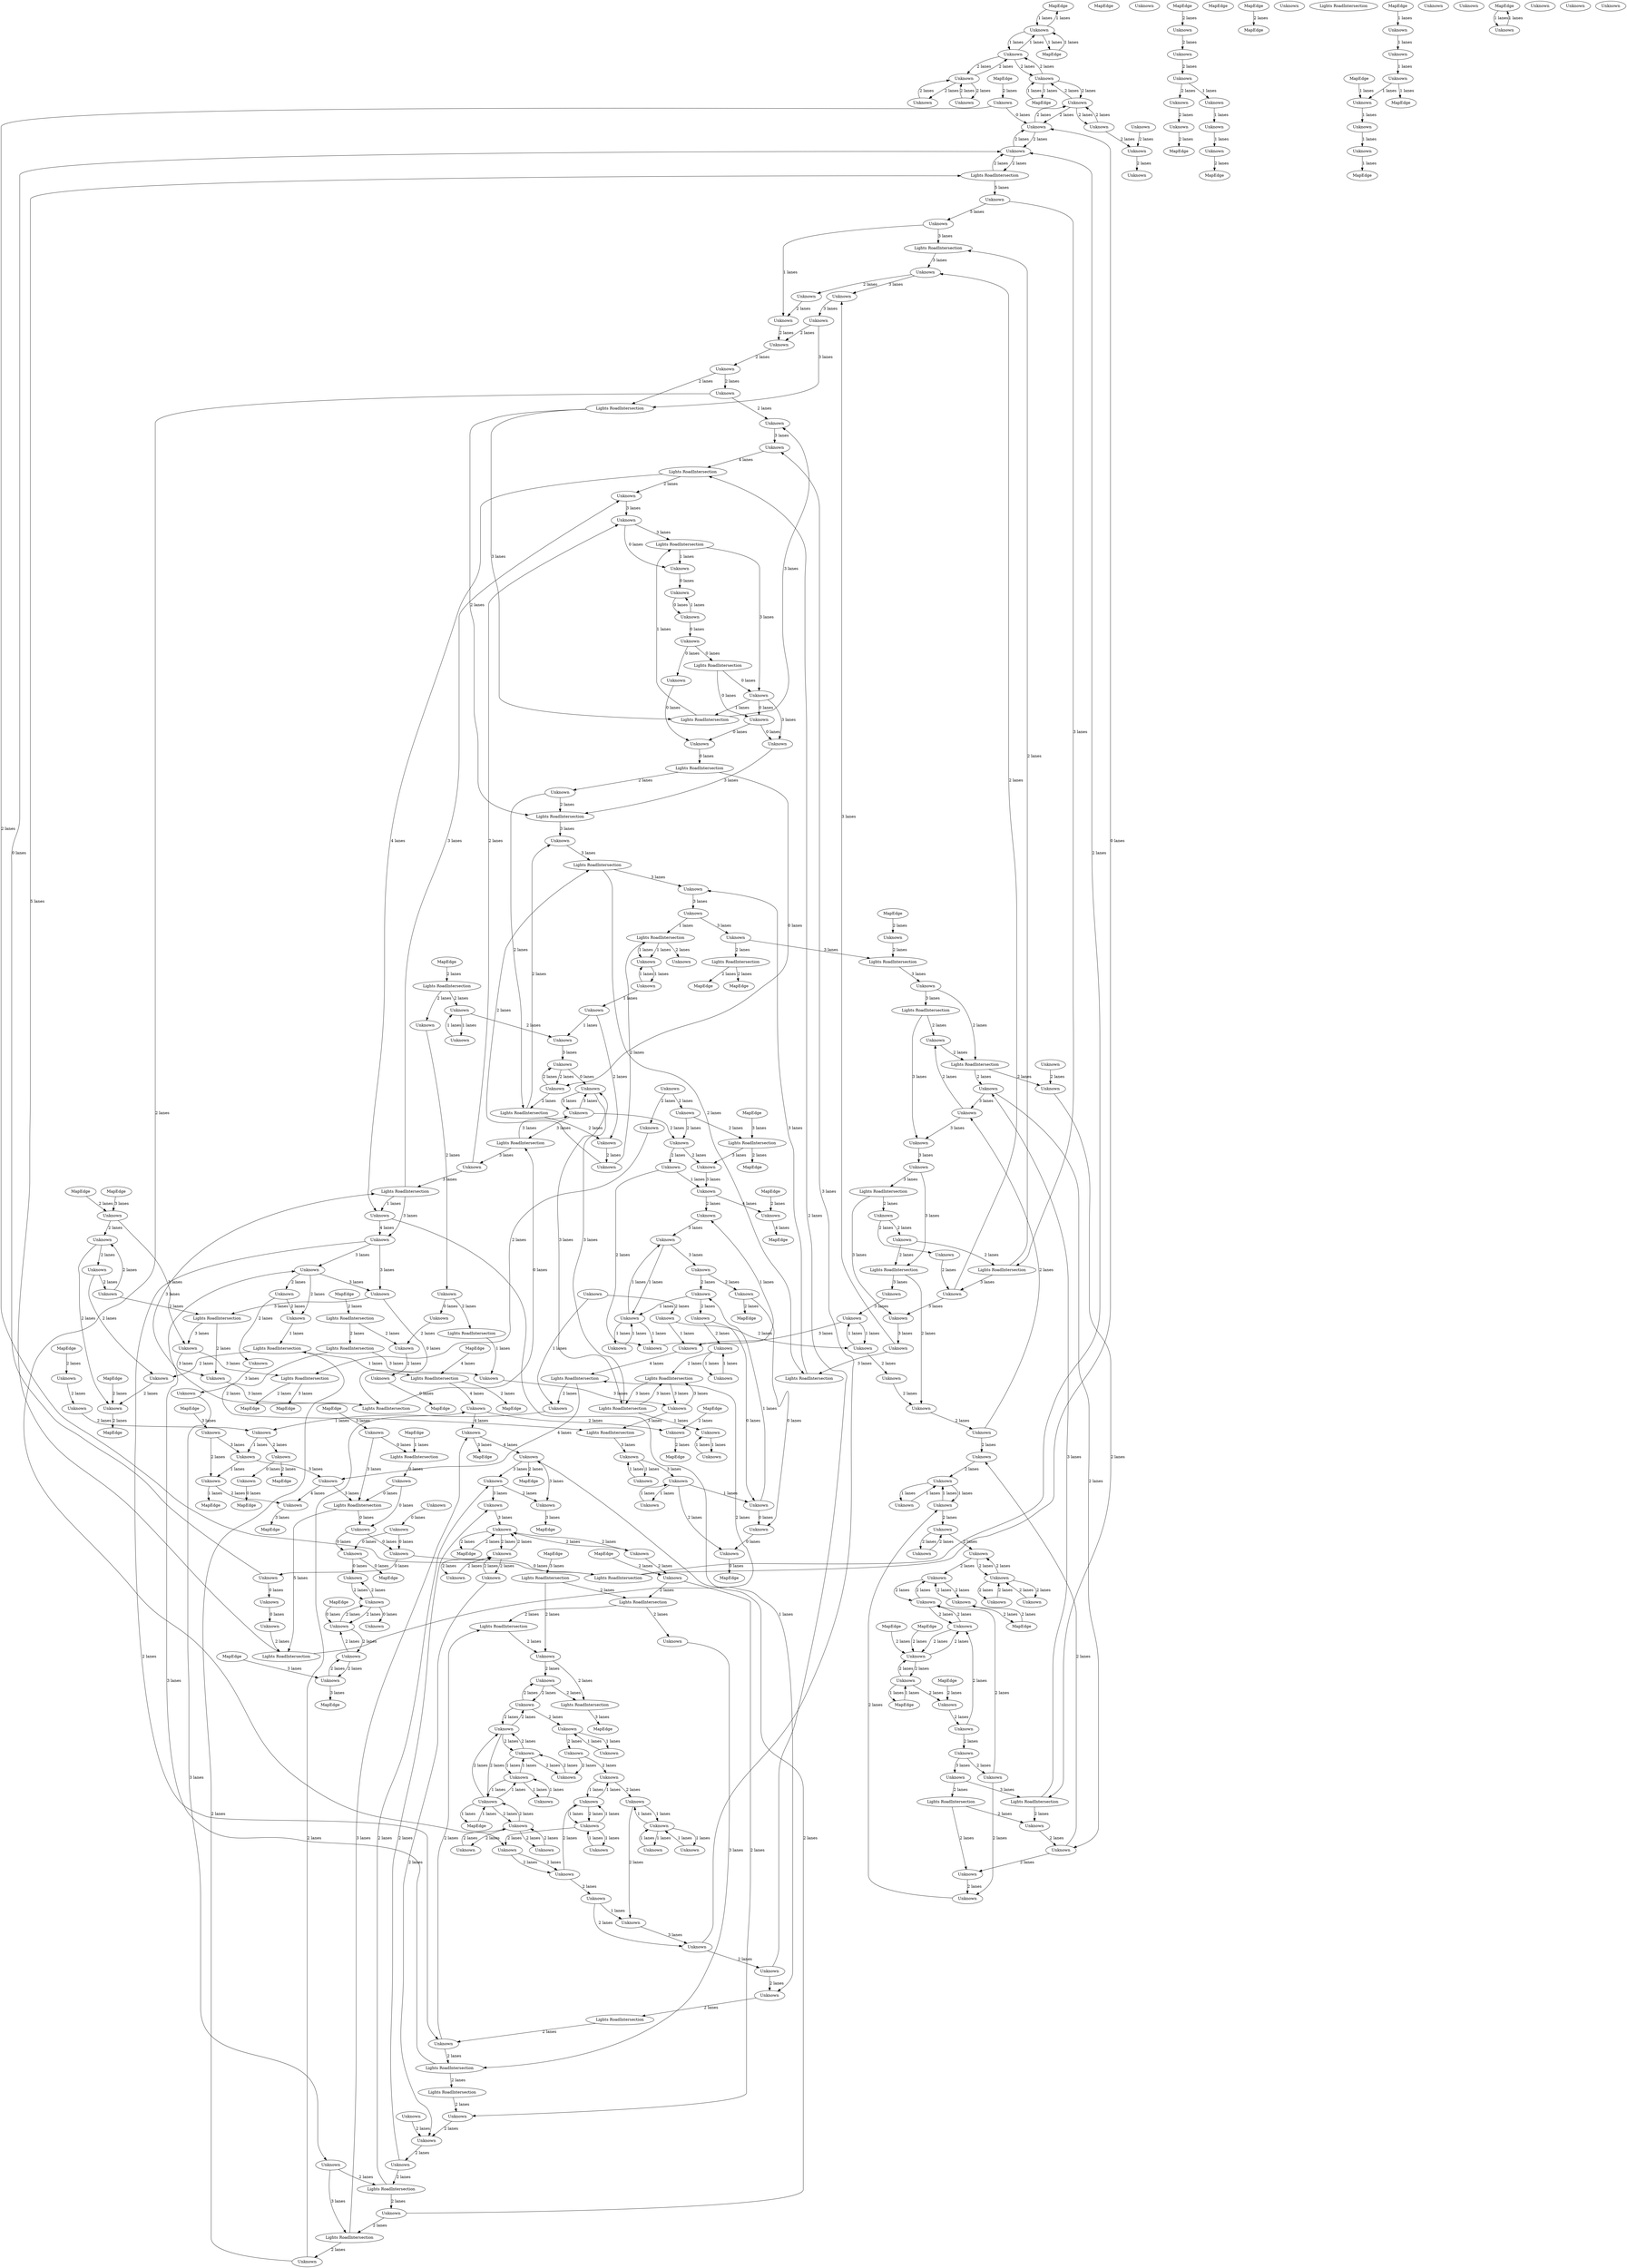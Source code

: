 digraph {
    0 [ label = "MapEdge" ]
    1 [ label = "MapEdge" ]
    2 [ label = "MapEdge" ]
    3 [ label = "MapEdge" ]
    4 [ label = "MapEdge" ]
    5 [ label = "MapEdge" ]
    6 [ label = "MapEdge" ]
    7 [ label = "MapEdge" ]
    8 [ label = "MapEdge" ]
    9 [ label = "Unknown" ]
    10 [ label = "Lights RoadIntersection" ]
    11 [ label = "Unknown" ]
    12 [ label = "Unknown" ]
    13 [ label = "Unknown" ]
    14 [ label = "Lights RoadIntersection" ]
    15 [ label = "Unknown" ]
    16 [ label = "Unknown" ]
    17 [ label = "Unknown" ]
    18 [ label = "Lights RoadIntersection" ]
    19 [ label = "Lights RoadIntersection" ]
    20 [ label = "Unknown" ]
    21 [ label = "Unknown" ]
    22 [ label = "MapEdge" ]
    23 [ label = "MapEdge" ]
    24 [ label = "MapEdge" ]
    25 [ label = "Unknown" ]
    26 [ label = "Unknown" ]
    27 [ label = "Unknown" ]
    28 [ label = "Unknown" ]
    29 [ label = "MapEdge" ]
    30 [ label = "MapEdge" ]
    31 [ label = "Unknown" ]
    32 [ label = "Lights RoadIntersection" ]
    33 [ label = "Unknown" ]
    34 [ label = "Unknown" ]
    35 [ label = "Unknown" ]
    36 [ label = "Unknown" ]
    37 [ label = "Unknown" ]
    38 [ label = "Unknown" ]
    39 [ label = "Unknown" ]
    40 [ label = "Unknown" ]
    41 [ label = "Unknown" ]
    42 [ label = "MapEdge" ]
    43 [ label = "Unknown" ]
    44 [ label = "Unknown" ]
    45 [ label = "MapEdge" ]
    46 [ label = "MapEdge" ]
    47 [ label = "Unknown" ]
    48 [ label = "Unknown" ]
    49 [ label = "Unknown" ]
    50 [ label = "Unknown" ]
    51 [ label = "MapEdge" ]
    52 [ label = "MapEdge" ]
    53 [ label = "Unknown" ]
    54 [ label = "Lights RoadIntersection" ]
    55 [ label = "Unknown" ]
    56 [ label = "Unknown" ]
    57 [ label = "Unknown" ]
    58 [ label = "Unknown" ]
    59 [ label = "Unknown" ]
    60 [ label = "Unknown" ]
    61 [ label = "Unknown" ]
    62 [ label = "Unknown" ]
    63 [ label = "MapEdge" ]
    64 [ label = "Unknown" ]
    65 [ label = "Lights RoadIntersection" ]
    66 [ label = "Unknown" ]
    67 [ label = "Unknown" ]
    68 [ label = "MapEdge" ]
    69 [ label = "Lights RoadIntersection" ]
    70 [ label = "MapEdge" ]
    71 [ label = "Unknown" ]
    72 [ label = "Unknown" ]
    73 [ label = "Unknown" ]
    74 [ label = "Lights RoadIntersection" ]
    75 [ label = "MapEdge" ]
    76 [ label = "Unknown" ]
    77 [ label = "Unknown" ]
    78 [ label = "Lights RoadIntersection" ]
    79 [ label = "Unknown" ]
    80 [ label = "Lights RoadIntersection" ]
    81 [ label = "Lights RoadIntersection" ]
    82 [ label = "Lights RoadIntersection" ]
    83 [ label = "Unknown" ]
    84 [ label = "Lights RoadIntersection" ]
    85 [ label = "Lights RoadIntersection" ]
    86 [ label = "MapEdge" ]
    87 [ label = "MapEdge" ]
    88 [ label = "Unknown" ]
    89 [ label = "Unknown" ]
    90 [ label = "Unknown" ]
    91 [ label = "Lights RoadIntersection" ]
    92 [ label = "Unknown" ]
    93 [ label = "Unknown" ]
    94 [ label = "Unknown" ]
    95 [ label = "Unknown" ]
    96 [ label = "Unknown" ]
    97 [ label = "Unknown" ]
    98 [ label = "Unknown" ]
    99 [ label = "Unknown" ]
    100 [ label = "Unknown" ]
    101 [ label = "Unknown" ]
    102 [ label = "Unknown" ]
    103 [ label = "Unknown" ]
    104 [ label = "Unknown" ]
    105 [ label = "Unknown" ]
    106 [ label = "Unknown" ]
    107 [ label = "Unknown" ]
    108 [ label = "Unknown" ]
    109 [ label = "Unknown" ]
    110 [ label = "Unknown" ]
    111 [ label = "Unknown" ]
    112 [ label = "Unknown" ]
    113 [ label = "Unknown" ]
    114 [ label = "Unknown" ]
    115 [ label = "Unknown" ]
    116 [ label = "MapEdge" ]
    117 [ label = "Unknown" ]
    118 [ label = "Unknown" ]
    119 [ label = "Unknown" ]
    120 [ label = "Unknown" ]
    121 [ label = "Unknown" ]
    122 [ label = "Unknown" ]
    123 [ label = "MapEdge" ]
    124 [ label = "MapEdge" ]
    125 [ label = "Unknown" ]
    126 [ label = "Unknown" ]
    127 [ label = "Unknown" ]
    128 [ label = "Unknown" ]
    129 [ label = "MapEdge" ]
    130 [ label = "Unknown" ]
    131 [ label = "Unknown" ]
    132 [ label = "MapEdge" ]
    133 [ label = "Unknown" ]
    134 [ label = "Lights RoadIntersection" ]
    135 [ label = "Unknown" ]
    136 [ label = "Lights RoadIntersection" ]
    137 [ label = "Lights RoadIntersection" ]
    138 [ label = "Unknown" ]
    139 [ label = "MapEdge" ]
    140 [ label = "Unknown" ]
    141 [ label = "Lights RoadIntersection" ]
    142 [ label = "Unknown" ]
    143 [ label = "Unknown" ]
    144 [ label = "Unknown" ]
    145 [ label = "Unknown" ]
    146 [ label = "Unknown" ]
    147 [ label = "Unknown" ]
    148 [ label = "Lights RoadIntersection" ]
    149 [ label = "Unknown" ]
    150 [ label = "Unknown" ]
    151 [ label = "MapEdge" ]
    152 [ label = "Unknown" ]
    153 [ label = "Unknown" ]
    154 [ label = "MapEdge" ]
    155 [ label = "Unknown" ]
    156 [ label = "Unknown" ]
    157 [ label = "Unknown" ]
    158 [ label = "Unknown" ]
    159 [ label = "Unknown" ]
    160 [ label = "Lights RoadIntersection" ]
    161 [ label = "Unknown" ]
    162 [ label = "Unknown" ]
    163 [ label = "Unknown" ]
    164 [ label = "Unknown" ]
    165 [ label = "MapEdge" ]
    166 [ label = "Unknown" ]
    167 [ label = "MapEdge" ]
    168 [ label = "Unknown" ]
    169 [ label = "Unknown" ]
    170 [ label = "MapEdge" ]
    171 [ label = "Unknown" ]
    172 [ label = "Unknown" ]
    173 [ label = "MapEdge" ]
    174 [ label = "MapEdge" ]
    175 [ label = "Unknown" ]
    176 [ label = "MapEdge" ]
    177 [ label = "MapEdge" ]
    178 [ label = "Unknown" ]
    179 [ label = "Unknown" ]
    180 [ label = "Lights RoadIntersection" ]
    181 [ label = "Unknown" ]
    182 [ label = "Lights RoadIntersection" ]
    183 [ label = "Lights RoadIntersection" ]
    184 [ label = "Lights RoadIntersection" ]
    185 [ label = "Lights RoadIntersection" ]
    186 [ label = "Unknown" ]
    187 [ label = "Unknown" ]
    188 [ label = "Lights RoadIntersection" ]
    189 [ label = "Unknown" ]
    190 [ label = "Unknown" ]
    191 [ label = "Unknown" ]
    192 [ label = "Lights RoadIntersection" ]
    193 [ label = "MapEdge" ]
    194 [ label = "Unknown" ]
    195 [ label = "Unknown" ]
    196 [ label = "Unknown" ]
    197 [ label = "MapEdge" ]
    198 [ label = "Unknown" ]
    199 [ label = "Lights RoadIntersection" ]
    200 [ label = "MapEdge" ]
    201 [ label = "Unknown" ]
    202 [ label = "Unknown" ]
    203 [ label = "MapEdge" ]
    204 [ label = "MapEdge" ]
    205 [ label = "Unknown" ]
    206 [ label = "Unknown" ]
    207 [ label = "Unknown" ]
    208 [ label = "Unknown" ]
    209 [ label = "Lights RoadIntersection" ]
    210 [ label = "Unknown" ]
    211 [ label = "Unknown" ]
    212 [ label = "Unknown" ]
    213 [ label = "Unknown" ]
    214 [ label = "MapEdge" ]
    215 [ label = "Unknown" ]
    216 [ label = "Unknown" ]
    217 [ label = "Unknown" ]
    218 [ label = "Lights RoadIntersection" ]
    219 [ label = "Unknown" ]
    220 [ label = "Unknown" ]
    221 [ label = "Unknown" ]
    222 [ label = "Lights RoadIntersection" ]
    223 [ label = "Unknown" ]
    224 [ label = "Unknown" ]
    225 [ label = "Unknown" ]
    226 [ label = "MapEdge" ]
    227 [ label = "Lights RoadIntersection" ]
    228 [ label = "Unknown" ]
    229 [ label = "Lights RoadIntersection" ]
    230 [ label = "Unknown" ]
    231 [ label = "Unknown" ]
    232 [ label = "Unknown" ]
    233 [ label = "Unknown" ]
    234 [ label = "Unknown" ]
    235 [ label = "Unknown" ]
    236 [ label = "Unknown" ]
    237 [ label = "Unknown" ]
    238 [ label = "MapEdge" ]
    239 [ label = "Unknown" ]
    240 [ label = "Unknown" ]
    241 [ label = "Unknown" ]
    242 [ label = "Unknown" ]
    243 [ label = "Unknown" ]
    244 [ label = "Unknown" ]
    245 [ label = "Unknown" ]
    246 [ label = "Unknown" ]
    247 [ label = "Unknown" ]
    248 [ label = "Unknown" ]
    249 [ label = "Unknown" ]
    250 [ label = "Lights RoadIntersection" ]
    251 [ label = "Lights RoadIntersection" ]
    252 [ label = "Lights RoadIntersection" ]
    253 [ label = "Lights RoadIntersection" ]
    254 [ label = "Unknown" ]
    255 [ label = "MapEdge" ]
    256 [ label = "Unknown" ]
    257 [ label = "Unknown" ]
    258 [ label = "Unknown" ]
    259 [ label = "Unknown" ]
    260 [ label = "Unknown" ]
    261 [ label = "Unknown" ]
    262 [ label = "Unknown" ]
    263 [ label = "Unknown" ]
    264 [ label = "Unknown" ]
    265 [ label = "Unknown" ]
    266 [ label = "Unknown" ]
    267 [ label = "Unknown" ]
    268 [ label = "Unknown" ]
    269 [ label = "Unknown" ]
    270 [ label = "Lights RoadIntersection" ]
    271 [ label = "Unknown" ]
    272 [ label = "Unknown" ]
    273 [ label = "Unknown" ]
    274 [ label = "Unknown" ]
    275 [ label = "Unknown" ]
    276 [ label = "Unknown" ]
    277 [ label = "Unknown" ]
    278 [ label = "Unknown" ]
    279 [ label = "Unknown" ]
    280 [ label = "Unknown" ]
    281 [ label = "MapEdge" ]
    282 [ label = "Unknown" ]
    283 [ label = "Unknown" ]
    284 [ label = "Unknown" ]
    285 [ label = "Unknown" ]
    286 [ label = "Unknown" ]
    287 [ label = "Unknown" ]
    288 [ label = "Unknown" ]
    289 [ label = "Unknown" ]
    290 [ label = "Unknown" ]
    291 [ label = "Lights RoadIntersection" ]
    292 [ label = "Unknown" ]
    293 [ label = "Unknown" ]
    294 [ label = "Unknown" ]
    295 [ label = "MapEdge" ]
    296 [ label = "Unknown" ]
    297 [ label = "Unknown" ]
    298 [ label = "Unknown" ]
    299 [ label = "Unknown" ]
    300 [ label = "MapEdge" ]
    301 [ label = "MapEdge" ]
    302 [ label = "Unknown" ]
    303 [ label = "Unknown" ]
    304 [ label = "Unknown" ]
    305 [ label = "Unknown" ]
    306 [ label = "Unknown" ]
    307 [ label = "Unknown" ]
    308 [ label = "Unknown" ]
    309 [ label = "Unknown" ]
    310 [ label = "Unknown" ]
    311 [ label = "Unknown" ]
    312 [ label = "Unknown" ]
    313 [ label = "Unknown" ]
    314 [ label = "Unknown" ]
    315 [ label = "Lights RoadIntersection" ]
    316 [ label = "Unknown" ]
    317 [ label = "Unknown" ]
    318 [ label = "Unknown" ]
    319 [ label = "Unknown" ]
    320 [ label = "Lights RoadIntersection" ]
    321 [ label = "Lights RoadIntersection" ]
    322 [ label = "Unknown" ]
    323 [ label = "MapEdge" ]
    324 [ label = "MapEdge" ]
    325 [ label = "Unknown" ]
    326 [ label = "Unknown" ]
    327 [ label = "Unknown" ]
    328 [ label = "Unknown" ]
    329 [ label = "Unknown" ]
    330 [ label = "Unknown" ]
    331 [ label = "Unknown" ]
    332 [ label = "MapEdge" ]
    333 [ label = "MapEdge" ]
    334 [ label = "MapEdge" ]
    335 [ label = "Unknown" ]
    336 [ label = "Unknown" ]
    337 [ label = "MapEdge" ]
    338 [ label = "Lights RoadIntersection" ]
    339 [ label = "Lights RoadIntersection" ]
    340 [ label = "Lights RoadIntersection" ]
    341 [ label = "Unknown" ]
    342 [ label = "Unknown" ]
    343 [ label = "MapEdge" ]
    344 [ label = "Unknown" ]
    345 [ label = "MapEdge" ]
    346 [ label = "Lights RoadIntersection" ]
    347 [ label = "Lights RoadIntersection" ]
    348 [ label = "Unknown" ]
    349 [ label = "Unknown" ]
    350 [ label = "Unknown" ]
    351 [ label = "MapEdge" ]
    352 [ label = "Unknown" ]
    353 [ label = "Unknown" ]
    354 [ label = "Lights RoadIntersection" ]
    355 [ label = "Lights RoadIntersection" ]
    356 [ label = "Lights RoadIntersection" ]
    357 [ label = "Unknown" ]
    358 [ label = "Unknown" ]
    359 [ label = "Unknown" ]
    360 [ label = "Unknown" ]
    361 [ label = "Unknown" ]
    362 [ label = "Unknown" ]
    363 [ label = "Unknown" ]
    364 [ label = "Unknown" ]
    365 [ label = "Unknown" ]
    366 [ label = "Unknown" ]
    367 [ label = "Unknown" ]
    368 [ label = "Unknown" ]
    369 [ label = "Unknown" ]
    370 [ label = "Unknown" ]
    371 [ label = "MapEdge" ]
    32 -> 332 [ label = "2 lanes" ]
    34 -> 32 [ label = "2 lanes" ]
    16 -> 315 [ label = "3 lanes" ]
    315 -> 224 [ label = "3 lanes" ]
    11 -> 73 [ label = "3 lanes" ]
    14 -> 11 [ label = "3 lanes" ]
    33 -> 146 [ label = "3 lanes" ]
    72 -> 284 [ label = "2 lanes" ]
    284 -> 50 [ label = "2 lanes" ]
    59 -> 60 [ label = "2 lanes" ]
    60 -> 245 [ label = "2 lanes" ]
    250 -> 247 [ label = "2 lanes" ]
    8 -> 115 [ label = "2 lanes" ]
    40 -> 104 [ label = "2 lanes" ]
    104 -> 36 [ label = "2 lanes" ]
    39 -> 35 [ label = "2 lanes" ]
    44 -> 207 [ label = "2 lanes" ]
    207 -> 44 [ label = "2 lanes" ]
    163 -> 335 [ label = "2 lanes" ]
    335 -> 163 [ label = "2 lanes" ]
    207 -> 163 [ label = "2 lanes" ]
    163 -> 207 [ label = "2 lanes" ]
    43 -> 1 [ label = "3 lanes" ]
    67 -> 66 [ label = "1 lanes" ]
    66 -> 205 [ label = "1 lanes" ]
    205 -> 204 [ label = "1 lanes" ]
    93 -> 356 [ label = "2 lanes" ]
    97 -> 256 [ label = "2 lanes" ]
    256 -> 350 [ label = "2 lanes" ]
    350 -> 93 [ label = "2 lanes" ]
    358 -> 68 [ label = "0 lanes" ]
    7 -> 91 [ label = "2 lanes" ]
    91 -> 355 [ label = "2 lanes" ]
    6 -> 81 [ label = "3 lanes" ]
    50 -> 79 [ label = "3 lanes" ]
    81 -> 50 [ label = "3 lanes" ]
    79 -> 336 [ label = "4 lanes" ]
    336 -> 86 [ label = "4 lanes" ]
    9 -> 139 [ label = "3 lanes" ]
    85 -> 9 [ label = "3 lanes" ]
    303 -> 85 [ label = "3 lanes" ]
    32 -> 30 [ label = "2 lanes" ]
    355 -> 251 [ label = "2 lanes" ]
    13 -> 73 [ label = "2 lanes" ]
    74 -> 219 [ label = "2 lanes" ]
    21 -> 36 [ label = "2 lanes" ]
    36 -> 21 [ label = "2 lanes" ]
    35 -> 37 [ label = "2 lanes" ]
    37 -> 35 [ label = "2 lanes" ]
    36 -> 35 [ label = "2 lanes" ]
    35 -> 36 [ label = "2 lanes" ]
    78 -> 98 [ label = "1 lanes" ]
    229 -> 78 [ label = "1 lanes" ]
    229 -> 231 [ label = "3 lanes" ]
    231 -> 55 [ label = "3 lanes" ]
    5 -> 83 [ label = "2 lanes" ]
    83 -> 278 [ label = "2 lanes" ]
    117 -> 287 [ label = "2 lanes" ]
    278 -> 117 [ label = "2 lanes" ]
    75 -> 46 [ label = "2 lanes" ]
    88 -> 87 [ label = "2 lanes" ]
    89 -> 90 [ label = "1 lanes" ]
    90 -> 89 [ label = "1 lanes" ]
    91 -> 92 [ label = "2 lanes" ]
    83 -> 138 [ label = "3 lanes" ]
    337 -> 336 [ label = "2 lanes" ]
    93 -> 94 [ label = "1 lanes" ]
    94 -> 93 [ label = "1 lanes" ]
    193 -> 297 [ label = "1 lanes" ]
    297 -> 193 [ label = "1 lanes" ]
    60 -> 96 [ label = "1 lanes" ]
    96 -> 60 [ label = "1 lanes" ]
    73 -> 98 [ label = "0 lanes" ]
    166 -> 340 [ label = "0 lanes" ]
    228 -> 288 [ label = "0 lanes" ]
    288 -> 166 [ label = "0 lanes" ]
    340 -> 114 [ label = "0 lanes" ]
    103 -> 322 [ label = "2 lanes" ]
    322 -> 103 [ label = "2 lanes" ]
    104 -> 105 [ label = "2 lanes" ]
    106 -> 107 [ label = "2 lanes" ]
    107 -> 106 [ label = "2 lanes" ]
    107 -> 108 [ label = "2 lanes" ]
    108 -> 107 [ label = "2 lanes" ]
    107 -> 109 [ label = "2 lanes" ]
    109 -> 107 [ label = "2 lanes" ]
    174 -> 110 [ label = "1 lanes" ]
    110 -> 174 [ label = "1 lanes" ]
    111 -> 258 [ label = "1 lanes" ]
    258 -> 111 [ label = "1 lanes" ]
    258 -> 112 [ label = "1 lanes" ]
    112 -> 258 [ label = "1 lanes" ]
    31 -> 100 [ label = "3 lanes" ]
    17 -> 185 [ label = "2 lanes" ]
    20 -> 105 [ label = "2 lanes" ]
    105 -> 140 [ label = "2 lanes" ]
    106 -> 21 [ label = "2 lanes" ]
    140 -> 364 [ label = "2 lanes" ]
    172 -> 191 [ label = "2 lanes" ]
    185 -> 172 [ label = "2 lanes" ]
    191 -> 20 [ label = "2 lanes" ]
    364 -> 106 [ label = "2 lanes" ]
    63 -> 37 [ label = "2 lanes" ]
    110 -> 38 [ label = "2 lanes" ]
    110 -> 37 [ label = "2 lanes" ]
    37 -> 110 [ label = "2 lanes" ]
    101 -> 102 [ label = "2 lanes" ]
    102 -> 101 [ label = "2 lanes" ]
    102 -> 103 [ label = "2 lanes" ]
    103 -> 102 [ label = "2 lanes" ]
    103 -> 23 [ label = "2 lanes" ]
    23 -> 103 [ label = "2 lanes" ]
    54 -> 56 [ label = "2 lanes" ]
    117 -> 277 [ label = "2 lanes" ]
    277 -> 54 [ label = "2 lanes" ]
    118 -> 254 [ label = "3 lanes" ]
    64 -> 119 [ label = "2 lanes" ]
    120 -> 28 [ label = "2 lanes" ]
    121 -> 122 [ label = "0 lanes" ]
    209 -> 210 [ label = "0 lanes" ]
    25 -> 125 [ label = "2 lanes" ]
    47 -> 182 [ label = "3 lanes" ]
    48 -> 180 [ label = "3 lanes" ]
    180 -> 47 [ label = "3 lanes" ]
    182 -> 12 [ label = "3 lanes" ]
    339 -> 47 [ label = "2 lanes" ]
    98 -> 99 [ label = "0 lanes" ]
    73 -> 78 [ label = "3 lanes" ]
    78 -> 228 [ label = "3 lanes" ]
    248 -> 357 [ label = "3 lanes" ]
    355 -> 248 [ label = "3 lanes" ]
    27 -> 70 [ label = "0 lanes" ]
    125 -> 150 [ label = "1 lanes" ]
    129 -> 250 [ label = "3 lanes" ]
    24 -> 149 [ label = "2 lanes" ]
    19 -> 135 [ label = "5 lanes" ]
    136 -> 167 [ label = "2 lanes" ]
    45 -> 164 [ label = "3 lanes" ]
    56 -> 252 [ label = "3 lanes" ]
    138 -> 56 [ label = "3 lanes" ]
    82 -> 52 [ label = "3 lanes" ]
    138 -> 82 [ label = "3 lanes" ]
    51 -> 136 [ label = "4 lanes" ]
    136 -> 143 [ label = "4 lanes" ]
    143 -> 9 [ label = "4 lanes" ]
    95 -> 143 [ label = "2 lanes" ]
    143 -> 299 [ label = "2 lanes" ]
    9 -> 142 [ label = "4 lanes" ]
    142 -> 168 [ label = "3 lanes" ]
    168 -> 133 [ label = "3 lanes" ]
    134 -> 155 [ label = "0 lanes" ]
    58 -> 213 [ label = "2 lanes" ]
    213 -> 58 [ label = "2 lanes" ]
    213 -> 127 [ label = "2 lanes" ]
    127 -> 213 [ label = "2 lanes" ]
    153 -> 318 [ label = "2 lanes" ]
    318 -> 153 [ label = "2 lanes" ]
    154 -> 67 [ label = "1 lanes" ]
    127 -> 215 [ label = "2 lanes" ]
    215 -> 127 [ label = "2 lanes" ]
    241 -> 127 [ label = "2 lanes" ]
    127 -> 241 [ label = "2 lanes" ]
    152 -> 173 [ label = "1 lanes" ]
    173 -> 152 [ label = "1 lanes" ]
    149 -> 155 [ label = "0 lanes" ]
    210 -> 262 [ label = "0 lanes" ]
    262 -> 134 [ label = "0 lanes" ]
    152 -> 217 [ label = "2 lanes" ]
    217 -> 152 [ label = "2 lanes" ]
    153 -> 152 [ label = "2 lanes" ]
    152 -> 153 [ label = "2 lanes" ]
    155 -> 153 [ label = "2 lanes" ]
    153 -> 155 [ label = "2 lanes" ]
    217 -> 128 [ label = "2 lanes" ]
    128 -> 217 [ label = "2 lanes" ]
    102 -> 157 [ label = "2 lanes" ]
    157 -> 102 [ label = "2 lanes" ]
    155 -> 156 [ label = "2 lanes" ]
    156 -> 155 [ label = "2 lanes" ]
    148 -> 19 [ label = "5 lanes" ]
    209 -> 148 [ label = "5 lanes" ]
    122 -> 226 [ label = "0 lanes" ]
    161 -> 308 [ label = "2 lanes" ]
    308 -> 162 [ label = "2 lanes" ]
    160 -> 223 [ label = "0 lanes" ]
    164 -> 160 [ label = "0 lanes" ]
    223 -> 210 [ label = "0 lanes" ]
    69 -> 234 [ label = "2 lanes" ]
    169 -> 99 [ label = "1 lanes" ]
    10 -> 306 [ label = "4 lanes" ]
    55 -> 10 [ label = "4 lanes" ]
    306 -> 118 [ label = "4 lanes" ]
    61 -> 294 [ label = "1 lanes" ]
    294 -> 61 [ label = "1 lanes" ]
    294 -> 171 [ label = "1 lanes" ]
    171 -> 294 [ label = "1 lanes" ]
    26 -> 209 [ label = "3 lanes" ]
    161 -> 307 [ label = "3 lanes" ]
    176 -> 161 [ label = "3 lanes" ]
    307 -> 26 [ label = "3 lanes" ]
    150 -> 175 [ label = "1 lanes" ]
    147 -> 177 [ label = "2 lanes" ]
    196 -> 116 [ label = "3 lanes" ]
    178 -> 339 [ label = "2 lanes" ]
    339 -> 179 [ label = "2 lanes" ]
    340 -> 178 [ label = "2 lanes" ]
    189 -> 192 [ label = "2 lanes" ]
    192 -> 20 [ label = "2 lanes" ]
    192 -> 190 [ label = "2 lanes" ]
    187 -> 186 [ label = "2 lanes" ]
    327 -> 187 [ label = "2 lanes" ]
    181 -> 182 [ label = "2 lanes" ]
    182 -> 183 [ label = "2 lanes" ]
    188 -> 190 [ label = "2 lanes" ]
    190 -> 191 [ label = "2 lanes" ]
    191 -> 328 [ label = "2 lanes" ]
    3 -> 74 [ label = "2 lanes" ]
    74 -> 353 [ label = "2 lanes" ]
    353 -> 31 [ label = "2 lanes" ]
    121 -> 197 [ label = "2 lanes" ]
    194 -> 25 [ label = "2 lanes" ]
    125 -> 64 [ label = "2 lanes" ]
    198 -> 199 [ label = "2 lanes" ]
    58 -> 242 [ label = "2 lanes" ]
    242 -> 58 [ label = "2 lanes" ]
    59 -> 58 [ label = "2 lanes" ]
    58 -> 59 [ label = "2 lanes" ]
    198 -> 59 [ label = "2 lanes" ]
    59 -> 198 [ label = "2 lanes" ]
    242 -> 57 [ label = "2 lanes" ]
    57 -> 242 [ label = "2 lanes" ]
    202 -> 201 [ label = "1 lanes" ]
    201 -> 200 [ label = "1 lanes" ]
    203 -> 206 [ label = "1 lanes" ]
    206 -> 202 [ label = "1 lanes" ]
    205 -> 206 [ label = "1 lanes" ]
    207 -> 208 [ label = "0 lanes" ]
    133 -> 103 [ label = "3 lanes" ]
    280 -> 212 [ label = "2 lanes" ]
    101 -> 212 [ label = "2 lanes" ]
    134 -> 156 [ label = "2 lanes" ]
    213 -> 214 [ label = "1 lanes" ]
    214 -> 213 [ label = "1 lanes" ]
    213 -> 243 [ label = "1 lanes" ]
    243 -> 213 [ label = "1 lanes" ]
    243 -> 244 [ label = "1 lanes" ]
    244 -> 243 [ label = "1 lanes" ]
    217 -> 239 [ label = "1 lanes" ]
    239 -> 217 [ label = "1 lanes" ]
    239 -> 0 [ label = "1 lanes" ]
    0 -> 239 [ label = "1 lanes" ]
    71 -> 218 [ label = "2 lanes" ]
    219 -> 71 [ label = "2 lanes" ]
    354 -> 220 [ label = "1 lanes" ]
    220 -> 221 [ label = "1 lanes" ]
    221 -> 220 [ label = "1 lanes" ]
    126 -> 21 [ label = "2 lanes" ]
    21 -> 126 [ label = "2 lanes" ]
    124 -> 126 [ label = "2 lanes" ]
    126 -> 124 [ label = "2 lanes" ]
    159 -> 123 [ label = "0 lanes" ]
    210 -> 159 [ label = "0 lanes" ]
    277 -> 278 [ label = "2 lanes" ]
    278 -> 282 [ label = "2 lanes" ]
    282 -> 324 [ label = "2 lanes" ]
    170 -> 299 [ label = "2 lanes" ]
    299 -> 300 [ label = "2 lanes" ]
    164 -> 209 [ label = "3 lanes" ]
    223 -> 209 [ label = "0 lanes" ]
    137 -> 233 [ label = "3 lanes" ]
    233 -> 146 [ label = "3 lanes" ]
    224 -> 366 [ label = "3 lanes" ]
    366 -> 225 [ label = "3 lanes" ]
    18 -> 26 [ label = "4 lanes" ]
    26 -> 162 [ label = "4 lanes" ]
    225 -> 18 [ label = "4 lanes" ]
    162 -> 255 [ label = "3 lanes" ]
    235 -> 236 [ label = "2 lanes" ]
    239 -> 238 [ label = "1 lanes" ]
    238 -> 239 [ label = "1 lanes" ]
    128 -> 240 [ label = "2 lanes" ]
    240 -> 128 [ label = "2 lanes" ]
    216 -> 128 [ label = "2 lanes" ]
    128 -> 216 [ label = "2 lanes" ]
    243 -> 242 [ label = "1 lanes" ]
    242 -> 243 [ label = "1 lanes" ]
    245 -> 57 [ label = "2 lanes" ]
    38 -> 39 [ label = "2 lanes" ]
    39 -> 40 [ label = "2 lanes" ]
    149 -> 134 [ label = "2 lanes" ]
    79 -> 49 [ label = "2 lanes" ]
    80 -> 13 [ label = "3 lanes" ]
    218 -> 248 [ label = "1 lanes" ]
    357 -> 251 [ label = "3 lanes" ]
    118 -> 249 [ label = "3 lanes" ]
    90 -> 246 [ label = "3 lanes" ]
    251 -> 90 [ label = "3 lanes" ]
    246 -> 27 [ label = "2 lanes" ]
    13 -> 14 [ label = "3 lanes" ]
    40 -> 189 [ label = "3 lanes" ]
    172 -> 187 [ label = "3 lanes" ]
    187 -> 341 [ label = "3 lanes" ]
    188 -> 172 [ label = "3 lanes" ]
    189 -> 188 [ label = "3 lanes" ]
    175 -> 147 [ label = "1 lanes" ]
    199 -> 22 [ label = "3 lanes" ]
    118 -> 305 [ label = "2 lanes" ]
    305 -> 346 [ label = "2 lanes" ]
    346 -> 247 [ label = "2 lanes" ]
    28 -> 302 [ label = "2 lanes" ]
    302 -> 121 [ label = "2 lanes" ]
    357 -> 356 [ label = "3 lanes" ]
    356 -> 357 [ label = "3 lanes" ]
    259 -> 290 [ label = "1 lanes" ]
    290 -> 31 [ label = "1 lanes" ]
    260 -> 291 [ label = "1 lanes" ]
    252 -> 80 [ label = "0 lanes" ]
    252 -> 14 [ label = "3 lanes" ]
    262 -> 266 [ label = "0 lanes" ]
    264 -> 262 [ label = "0 lanes" ]
    266 -> 156 [ label = "0 lanes" ]
    159 -> 44 [ label = "0 lanes" ]
    264 -> 159 [ label = "0 lanes" ]
    263 -> 264 [ label = "0 lanes" ]
    267 -> 158 [ label = "0 lanes" ]
    266 -> 267 [ label = "0 lanes" ]
    18 -> 265 [ label = "2 lanes" ]
    148 -> 18 [ label = "2 lanes" ]
    158 -> 148 [ label = "2 lanes" ]
    146 -> 235 [ label = "3 lanes" ]
    235 -> 338 [ label = "3 lanes" ]
    338 -> 229 [ label = "3 lanes" ]
    41 -> 232 [ label = "1 lanes" ]
    41 -> 137 [ label = "3 lanes" ]
    135 -> 270 [ label = "3 lanes" ]
    269 -> 268 [ label = "3 lanes" ]
    270 -> 269 [ label = "3 lanes" ]
    135 -> 41 [ label = "5 lanes" ]
    171 -> 271 [ label = "2 lanes" ]
    271 -> 293 [ label = "2 lanes" ]
    293 -> 294 [ label = "2 lanes" ]
    294 -> 171 [ label = "2 lanes" ]
    250 -> 347 [ label = "2 lanes" ]
    347 -> 273 [ label = "2 lanes" ]
    253 -> 249 [ label = "3 lanes" ]
    273 -> 253 [ label = "3 lanes" ]
    230 -> 271 [ label = "2 lanes" ]
    271 -> 293 [ label = "2 lanes" ]
    274 -> 275 [ label = "2 lanes" ]
    275 -> 211 [ label = "2 lanes" ]
    293 -> 274 [ label = "2 lanes" ]
    274 -> 62 [ label = "1 lanes" ]
    253 -> 321 [ label = "2 lanes" ]
    305 -> 253 [ label = "2 lanes" ]
    320 -> 305 [ label = "2 lanes" ]
    279 -> 212 [ label = "2 lanes" ]
    211 -> 304 [ label = "2 lanes" ]
    304 -> 320 [ label = "2 lanes" ]
    84 -> 136 [ label = "1 lanes" ]
    276 -> 84 [ label = "1 lanes" ]
    283 -> 296 [ label = "2 lanes" ]
    284 -> 342 [ label = "2 lanes" ]
    296 -> 284 [ label = "2 lanes" ]
    342 -> 285 [ label = "2 lanes" ]
    256 -> 258 [ label = "1 lanes" ]
    258 -> 285 [ label = "1 lanes" ]
    285 -> 49 [ label = "1 lanes" ]
    72 -> 80 [ label = "3 lanes" ]
    80 -> 72 [ label = "3 lanes" ]
    113 -> 72 [ label = "3 lanes" ]
    72 -> 113 [ label = "3 lanes" ]
    16 -> 69 [ label = "3 lanes" ]
    69 -> 268 [ label = "3 lanes" ]
    249 -> 286 [ label = "2 lanes" ]
    286 -> 145 [ label = "2 lanes" ]
    145 -> 144 [ label = "3 lanes" ]
    286 -> 276 [ label = "2 lanes" ]
    287 -> 282 [ label = "2 lanes" ]
    130 -> 133 [ label = "2 lanes" ]
    84 -> 287 [ label = "2 lanes" ]
    85 -> 95 [ label = "2 lanes" ]
    95 -> 84 [ label = "2 lanes" ]
    130 -> 141 [ label = "2 lanes" ]
    131 -> 85 [ label = "2 lanes" ]
    141 -> 131 [ label = "2 lanes" ]
    212 -> 130 [ label = "2 lanes" ]
    195 -> 319 [ label = "0 lanes" ]
    178 -> 180 [ label = "2 lanes" ]
    179 -> 181 [ label = "2 lanes" ]
    181 -> 291 [ label = "2 lanes" ]
    291 -> 360 [ label = "2 lanes" ]
    289 -> 338 [ label = "2 lanes" ]
    338 -> 180 [ label = "2 lanes" ]
    228 -> 229 [ label = "1 lanes" ]
    227 -> 288 [ label = "0 lanes" ]
    288 -> 48 [ label = "0 lanes" ]
    291 -> 292 [ label = "1 lanes" ]
    291 -> 292 [ label = "1 lanes" ]
    10 -> 11 [ label = "2 lanes" ]
    211 -> 10 [ label = "2 lanes" ]
    259 -> 292 [ label = "1 lanes" ]
    292 -> 259 [ label = "1 lanes" ]
    14 -> 306 [ label = "1 lanes" ]
    306 -> 304 [ label = "1 lanes" ]
    171 -> 309 [ label = "1 lanes" ]
    309 -> 171 [ label = "1 lanes" ]
    88 -> 348 [ label = "0 lanes" ]
    348 -> 27 [ label = "0 lanes" ]
    81 -> 295 [ label = "2 lanes" ]
    296 -> 81 [ label = "2 lanes" ]
    2 -> 282 [ label = "2 lanes" ]
    82 -> 151 [ label = "2 lanes" ]
    298 -> 82 [ label = "2 lanes" ]
    283 -> 298 [ label = "2 lanes" ]
    265 -> 302 [ label = "1 lanes" ]
    302 -> 307 [ label = "1 lanes" ]
    307 -> 308 [ label = "1 lanes" ]
    308 -> 301 [ label = "1 lanes" ]
    362 -> 265 [ label = "1 lanes" ]
    115 -> 222 [ label = "2 lanes" ]
    141 -> 168 [ label = "2 lanes" ]
    168 -> 196 [ label = "2 lanes" ]
    303 -> 141 [ label = "2 lanes" ]
    100 -> 113 [ label = "0 lanes" ]
    114 -> 339 [ label = "2 lanes" ]
    100 -> 114 [ label = "2 lanes" ]
    114 -> 100 [ label = "2 lanes" ]
    249 -> 276 [ label = "2 lanes" ]
    249 -> 254 [ label = "3 lanes" ]
    311 -> 310 [ label = "2 lanes" ]
    310 -> 317 [ label = "2 lanes" ]
    315 -> 312 [ label = "2 lanes" ]
    270 -> 137 [ label = "2 lanes" ]
    313 -> 270 [ label = "2 lanes" ]
    234 -> 313 [ label = "2 lanes" ]
    313 -> 315 [ label = "2 lanes" ]
    230 -> 231 [ label = "2 lanes" ]
    232 -> 236 [ label = "2 lanes" ]
    236 -> 289 [ label = "2 lanes" ]
    289 -> 230 [ label = "2 lanes" ]
    314 -> 232 [ label = "2 lanes" ]
    233 -> 314 [ label = "2 lanes" ]
    269 -> 233 [ label = "2 lanes" ]
    316 -> 269 [ label = "2 lanes" ]
    234 -> 316 [ label = "2 lanes" ]
    319 -> 166 [ label = "0 lanes" ]
    321 -> 279 [ label = "2 lanes" ]
    131 -> 142 [ label = "2 lanes" ]
    142 -> 132 [ label = "2 lanes" ]
    227 -> 228 [ label = "0 lanes" ]
    14 -> 118 [ label = "3 lanes" ]
    54 -> 138 [ label = "3 lanes" ]
    254 -> 54 [ label = "3 lanes" ]
    254 -> 252 [ label = "0 lanes" ]
    272 -> 279 [ label = "2 lanes" ]
    323 -> 272 [ label = "2 lanes" ]
    281 -> 83 [ label = "3 lanes" ]
    184 -> 186 [ label = "2 lanes" ]
    185 -> 329 [ label = "2 lanes" ]
    186 -> 185 [ label = "2 lanes" ]
    325 -> 312 [ label = "2 lanes" ]
    329 -> 188 [ label = "2 lanes" ]
    330 -> 329 [ label = "2 lanes" ]
    140 -> 326 [ label = "1 lanes" ]
    326 -> 140 [ label = "1 lanes" ]
    326 -> 331 [ label = "1 lanes" ]
    331 -> 326 [ label = "1 lanes" ]
    62 -> 275 [ label = "3 lanes" ]
    275 -> 55 [ label = "3 lanes" ]
    61 -> 367 [ label = "2 lanes" ]
    245 -> 61 [ label = "2 lanes" ]
    367 -> 62 [ label = "2 lanes" ]
    312 -> 327 [ label = "2 lanes" ]
    327 -> 328 [ label = "2 lanes" ]
    328 -> 326 [ label = "2 lanes" ]
    371 -> 194 [ label = "2 lanes" ]
    119 -> 29 [ label = "2 lanes" ]
    333 -> 120 [ label = "2 lanes" ]
    228 -> 48 [ label = "3 lanes" ]
    156 -> 19 [ label = "2 lanes" ]
    19 -> 156 [ label = "2 lanes" ]
    334 -> 163 [ label = "0 lanes" ]
    33 -> 183 [ label = "3 lanes" ]
    183 -> 12 [ label = "3 lanes" ]
    268 -> 33 [ label = "3 lanes" ]
    17 -> 184 [ label = "3 lanes" ]
    184 -> 341 [ label = "3 lanes" ]
    222 -> 17 [ label = "3 lanes" ]
    34 -> 222 [ label = "3 lanes" ]
    12 -> 260 [ label = "3 lanes" ]
    260 -> 34 [ label = "3 lanes" ]
    195 -> 227 [ label = "0 lanes" ]
    169 -> 195 [ label = "0 lanes" ]
    99 -> 169 [ label = "0 lanes" ]
    341 -> 16 [ label = "3 lanes" ]
    342 -> 79 [ label = "1 lanes" ]
    345 -> 160 [ label = "1 lanes" ]
    272 -> 347 [ label = "2 lanes" ]
    322 -> 272 [ label = "2 lanes" ]
    347 -> 346 [ label = "2 lanes" ]
    349 -> 348 [ label = "0 lanes" ]
    350 -> 349 [ label = "0 lanes" ]
    246 -> 349 [ label = "1 lanes" ]
    349 -> 256 [ label = "1 lanes" ]
    351 -> 37 [ label = "2 lanes" ]
    318 -> 310 [ label = "2 lanes" ]
    343 -> 38 [ label = "2 lanes" ]
    352 -> 353 [ label = "1 lanes" ]
    353 -> 352 [ label = "1 lanes" ]
    71 -> 359 [ label = "0 lanes" ]
    92 -> 358 [ label = "2 lanes" ]
    359 -> 92 [ label = "2 lanes" ]
    246 -> 261 [ label = "1 lanes" ]
    261 -> 246 [ label = "1 lanes" ]
    290 -> 179 [ label = "2 lanes" ]
    361 -> 325 [ label = "2 lanes" ]
    362 -> 363 [ label = "2 lanes" ]
    363 -> 361 [ label = "2 lanes" ]
    363 -> 225 [ label = "1 lanes" ]
    364 -> 365 [ label = "2 lanes" ]
    365 -> 364 [ label = "2 lanes" ]
    366 -> 361 [ label = "1 lanes" ]
    361 -> 366 [ label = "1 lanes" ]
    165 -> 43 [ label = "3 lanes" ]
    247 -> 198 [ label = "2 lanes" ]
    247 -> 199 [ label = "2 lanes" ]
    49 -> 111 [ label = "3 lanes" ]
    111 -> 97 [ label = "3 lanes" ]
    43 -> 335 [ label = "2 lanes" ]
    335 -> 43 [ label = "2 lanes" ]
    97 -> 88 [ label = "2 lanes" ]
    367 -> 368 [ label = "1 lanes" ]
    368 -> 367 [ label = "1 lanes" ]
    368 -> 369 [ label = "1 lanes" ]
    369 -> 368 [ label = "1 lanes" ]
    368 -> 370 [ label = "1 lanes" ]
    370 -> 368 [ label = "1 lanes" ]
    144 -> 303 [ label = "3 lanes" ]
    142 -> 196 [ label = "3 lanes" ]
    356 -> 354 [ label = "3 lanes" ]
    354 -> 356 [ label = "3 lanes" ]
    354 -> 113 [ label = "3 lanes" ]
    113 -> 354 [ label = "3 lanes" ]
}
